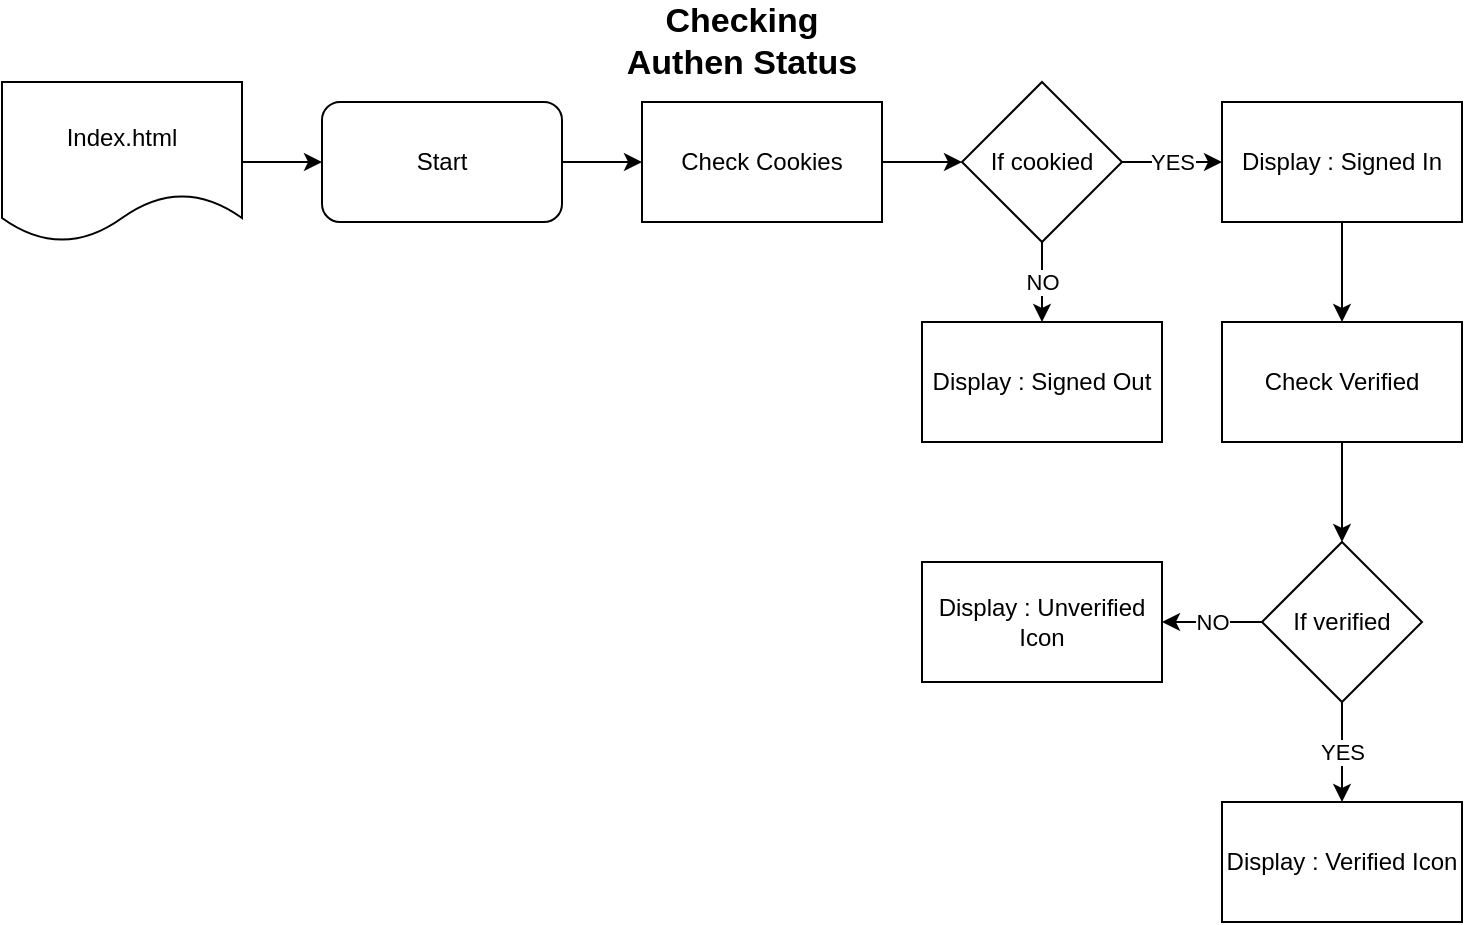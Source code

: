 <mxfile version="13.8.5" type="github"><diagram id="wjy0S2iWsxzNMesYwqDD" name="Page-1"><mxGraphModel dx="1221" dy="645" grid="1" gridSize="10" guides="1" tooltips="1" connect="1" arrows="1" fold="1" page="1" pageScale="1" pageWidth="827" pageHeight="1169" math="0" shadow="0"><root><mxCell id="0"/><mxCell id="1" parent="0"/><mxCell id="37zY8yhrFcR8cuDTryZy-6" value="" style="edgeStyle=orthogonalEdgeStyle;rounded=0;orthogonalLoop=1;jettySize=auto;html=1;" edge="1" parent="1" source="37zY8yhrFcR8cuDTryZy-1" target="37zY8yhrFcR8cuDTryZy-2"><mxGeometry relative="1" as="geometry"/></mxCell><mxCell id="37zY8yhrFcR8cuDTryZy-1" value="Index.html" style="shape=document;whiteSpace=wrap;html=1;boundedLbl=1;" vertex="1" parent="1"><mxGeometry x="40" y="80" width="120" height="80" as="geometry"/></mxCell><mxCell id="37zY8yhrFcR8cuDTryZy-7" value="" style="edgeStyle=orthogonalEdgeStyle;rounded=0;orthogonalLoop=1;jettySize=auto;html=1;" edge="1" parent="1" source="37zY8yhrFcR8cuDTryZy-2" target="37zY8yhrFcR8cuDTryZy-3"><mxGeometry relative="1" as="geometry"/></mxCell><mxCell id="37zY8yhrFcR8cuDTryZy-2" value="Start" style="rounded=1;whiteSpace=wrap;html=1;" vertex="1" parent="1"><mxGeometry x="200" y="90" width="120" height="60" as="geometry"/></mxCell><mxCell id="37zY8yhrFcR8cuDTryZy-9" value="" style="edgeStyle=orthogonalEdgeStyle;rounded=0;orthogonalLoop=1;jettySize=auto;html=1;" edge="1" parent="1" source="37zY8yhrFcR8cuDTryZy-3" target="37zY8yhrFcR8cuDTryZy-8"><mxGeometry relative="1" as="geometry"/></mxCell><mxCell id="37zY8yhrFcR8cuDTryZy-3" value="Check Cookies" style="rounded=0;whiteSpace=wrap;html=1;" vertex="1" parent="1"><mxGeometry x="360" y="90" width="120" height="60" as="geometry"/></mxCell><mxCell id="37zY8yhrFcR8cuDTryZy-12" value="YES" style="edgeStyle=orthogonalEdgeStyle;rounded=0;orthogonalLoop=1;jettySize=auto;html=1;" edge="1" parent="1" source="37zY8yhrFcR8cuDTryZy-8" target="37zY8yhrFcR8cuDTryZy-11"><mxGeometry relative="1" as="geometry"/></mxCell><mxCell id="37zY8yhrFcR8cuDTryZy-14" value="NO" style="edgeStyle=orthogonalEdgeStyle;rounded=0;orthogonalLoop=1;jettySize=auto;html=1;" edge="1" parent="1" source="37zY8yhrFcR8cuDTryZy-8" target="37zY8yhrFcR8cuDTryZy-13"><mxGeometry relative="1" as="geometry"/></mxCell><mxCell id="37zY8yhrFcR8cuDTryZy-8" value="If cookied" style="rhombus;whiteSpace=wrap;html=1;" vertex="1" parent="1"><mxGeometry x="520" y="80" width="80" height="80" as="geometry"/></mxCell><mxCell id="37zY8yhrFcR8cuDTryZy-10" value="Checking Authen Status" style="text;html=1;strokeColor=none;fillColor=none;align=center;verticalAlign=middle;whiteSpace=wrap;rounded=0;fontSize=17;fontStyle=1" vertex="1" parent="1"><mxGeometry x="340" y="50" width="140" height="20" as="geometry"/></mxCell><mxCell id="37zY8yhrFcR8cuDTryZy-19" value="" style="edgeStyle=orthogonalEdgeStyle;rounded=0;orthogonalLoop=1;jettySize=auto;html=1;" edge="1" parent="1" source="37zY8yhrFcR8cuDTryZy-11" target="37zY8yhrFcR8cuDTryZy-17"><mxGeometry relative="1" as="geometry"/></mxCell><mxCell id="37zY8yhrFcR8cuDTryZy-11" value="Display : Signed In" style="rounded=0;whiteSpace=wrap;html=1;" vertex="1" parent="1"><mxGeometry x="650" y="90" width="120" height="60" as="geometry"/></mxCell><mxCell id="37zY8yhrFcR8cuDTryZy-13" value="Display : Signed Out" style="rounded=0;whiteSpace=wrap;html=1;" vertex="1" parent="1"><mxGeometry x="500" y="200" width="120" height="60" as="geometry"/></mxCell><mxCell id="37zY8yhrFcR8cuDTryZy-20" value="" style="edgeStyle=orthogonalEdgeStyle;rounded=0;orthogonalLoop=1;jettySize=auto;html=1;" edge="1" parent="1" source="37zY8yhrFcR8cuDTryZy-17" target="37zY8yhrFcR8cuDTryZy-18"><mxGeometry relative="1" as="geometry"/></mxCell><mxCell id="37zY8yhrFcR8cuDTryZy-17" value="Check Verified" style="rounded=0;whiteSpace=wrap;html=1;" vertex="1" parent="1"><mxGeometry x="650" y="200" width="120" height="60" as="geometry"/></mxCell><mxCell id="37zY8yhrFcR8cuDTryZy-22" value="YES" style="edgeStyle=orthogonalEdgeStyle;rounded=0;orthogonalLoop=1;jettySize=auto;html=1;" edge="1" parent="1" source="37zY8yhrFcR8cuDTryZy-18" target="37zY8yhrFcR8cuDTryZy-21"><mxGeometry relative="1" as="geometry"/></mxCell><mxCell id="37zY8yhrFcR8cuDTryZy-24" value="NO" style="edgeStyle=orthogonalEdgeStyle;rounded=0;orthogonalLoop=1;jettySize=auto;html=1;" edge="1" parent="1" source="37zY8yhrFcR8cuDTryZy-18" target="37zY8yhrFcR8cuDTryZy-23"><mxGeometry relative="1" as="geometry"/></mxCell><mxCell id="37zY8yhrFcR8cuDTryZy-18" value="If verified" style="rhombus;whiteSpace=wrap;html=1;" vertex="1" parent="1"><mxGeometry x="670" y="310" width="80" height="80" as="geometry"/></mxCell><mxCell id="37zY8yhrFcR8cuDTryZy-21" value="Display : Verified Icon" style="rounded=0;whiteSpace=wrap;html=1;" vertex="1" parent="1"><mxGeometry x="650" y="440" width="120" height="60" as="geometry"/></mxCell><mxCell id="37zY8yhrFcR8cuDTryZy-23" value="&lt;span&gt;Display : Unverified Icon&lt;/span&gt;" style="rounded=0;whiteSpace=wrap;html=1;" vertex="1" parent="1"><mxGeometry x="500" y="320" width="120" height="60" as="geometry"/></mxCell></root></mxGraphModel></diagram></mxfile>